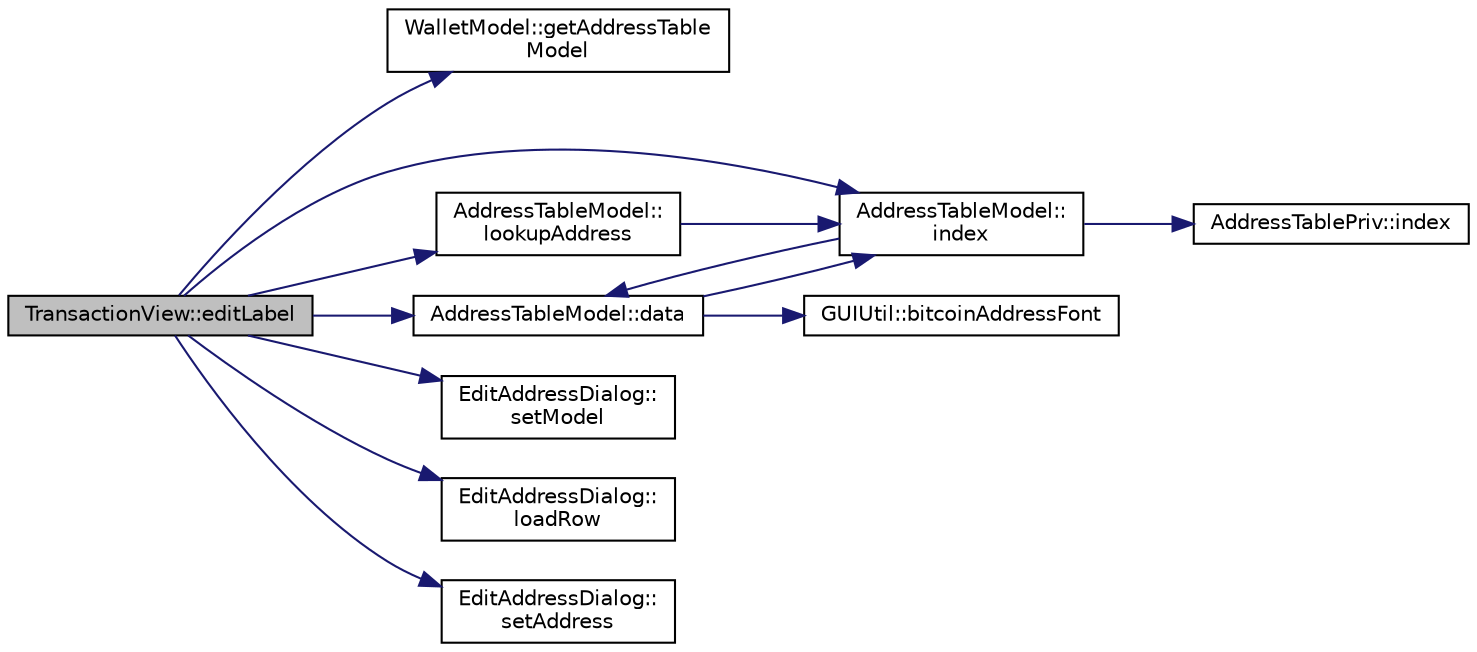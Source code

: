 digraph "TransactionView::editLabel"
{
  edge [fontname="Helvetica",fontsize="10",labelfontname="Helvetica",labelfontsize="10"];
  node [fontname="Helvetica",fontsize="10",shape=record];
  rankdir="LR";
  Node232 [label="TransactionView::editLabel",height=0.2,width=0.4,color="black", fillcolor="grey75", style="filled", fontcolor="black"];
  Node232 -> Node233 [color="midnightblue",fontsize="10",style="solid",fontname="Helvetica"];
  Node233 [label="WalletModel::getAddressTable\lModel",height=0.2,width=0.4,color="black", fillcolor="white", style="filled",URL="$class_wallet_model.html#a89ed202e2dbc04aaa70d72872b95b351"];
  Node232 -> Node234 [color="midnightblue",fontsize="10",style="solid",fontname="Helvetica"];
  Node234 [label="AddressTableModel::data",height=0.2,width=0.4,color="black", fillcolor="white", style="filled",URL="$class_address_table_model.html#a79b07007c147962c0119310ebd4931c1"];
  Node234 -> Node235 [color="midnightblue",fontsize="10",style="solid",fontname="Helvetica"];
  Node235 [label="AddressTableModel::\lindex",height=0.2,width=0.4,color="black", fillcolor="white", style="filled",URL="$class_address_table_model.html#a74e9123471948255f87271c823c82854"];
  Node235 -> Node234 [color="midnightblue",fontsize="10",style="solid",fontname="Helvetica"];
  Node235 -> Node236 [color="midnightblue",fontsize="10",style="solid",fontname="Helvetica"];
  Node236 [label="AddressTablePriv::index",height=0.2,width=0.4,color="black", fillcolor="white", style="filled",URL="$class_address_table_priv.html#af311eb7d0189a74a508d7ad0f563f307"];
  Node234 -> Node237 [color="midnightblue",fontsize="10",style="solid",fontname="Helvetica"];
  Node237 [label="GUIUtil::bitcoinAddressFont",height=0.2,width=0.4,color="black", fillcolor="white", style="filled",URL="$namespace_g_u_i_util.html#a6630c77d0f51ac2a1acdc5fe06c75283"];
  Node232 -> Node238 [color="midnightblue",fontsize="10",style="solid",fontname="Helvetica"];
  Node238 [label="AddressTableModel::\llookupAddress",height=0.2,width=0.4,color="black", fillcolor="white", style="filled",URL="$class_address_table_model.html#a0beb94d838781d9055e393b37bf68f83"];
  Node238 -> Node235 [color="midnightblue",fontsize="10",style="solid",fontname="Helvetica"];
  Node232 -> Node235 [color="midnightblue",fontsize="10",style="solid",fontname="Helvetica"];
  Node232 -> Node239 [color="midnightblue",fontsize="10",style="solid",fontname="Helvetica"];
  Node239 [label="EditAddressDialog::\lsetModel",height=0.2,width=0.4,color="black", fillcolor="white", style="filled",URL="$class_edit_address_dialog.html#a57d26af2c34bd45c06596e9b3fc9a446"];
  Node232 -> Node240 [color="midnightblue",fontsize="10",style="solid",fontname="Helvetica"];
  Node240 [label="EditAddressDialog::\lloadRow",height=0.2,width=0.4,color="black", fillcolor="white", style="filled",URL="$class_edit_address_dialog.html#a45d90d6f757fb4b20788710c8533036b"];
  Node232 -> Node241 [color="midnightblue",fontsize="10",style="solid",fontname="Helvetica"];
  Node241 [label="EditAddressDialog::\lsetAddress",height=0.2,width=0.4,color="black", fillcolor="white", style="filled",URL="$class_edit_address_dialog.html#afcaca5a8e493b9493d2ca2430f7ac5eb"];
}
